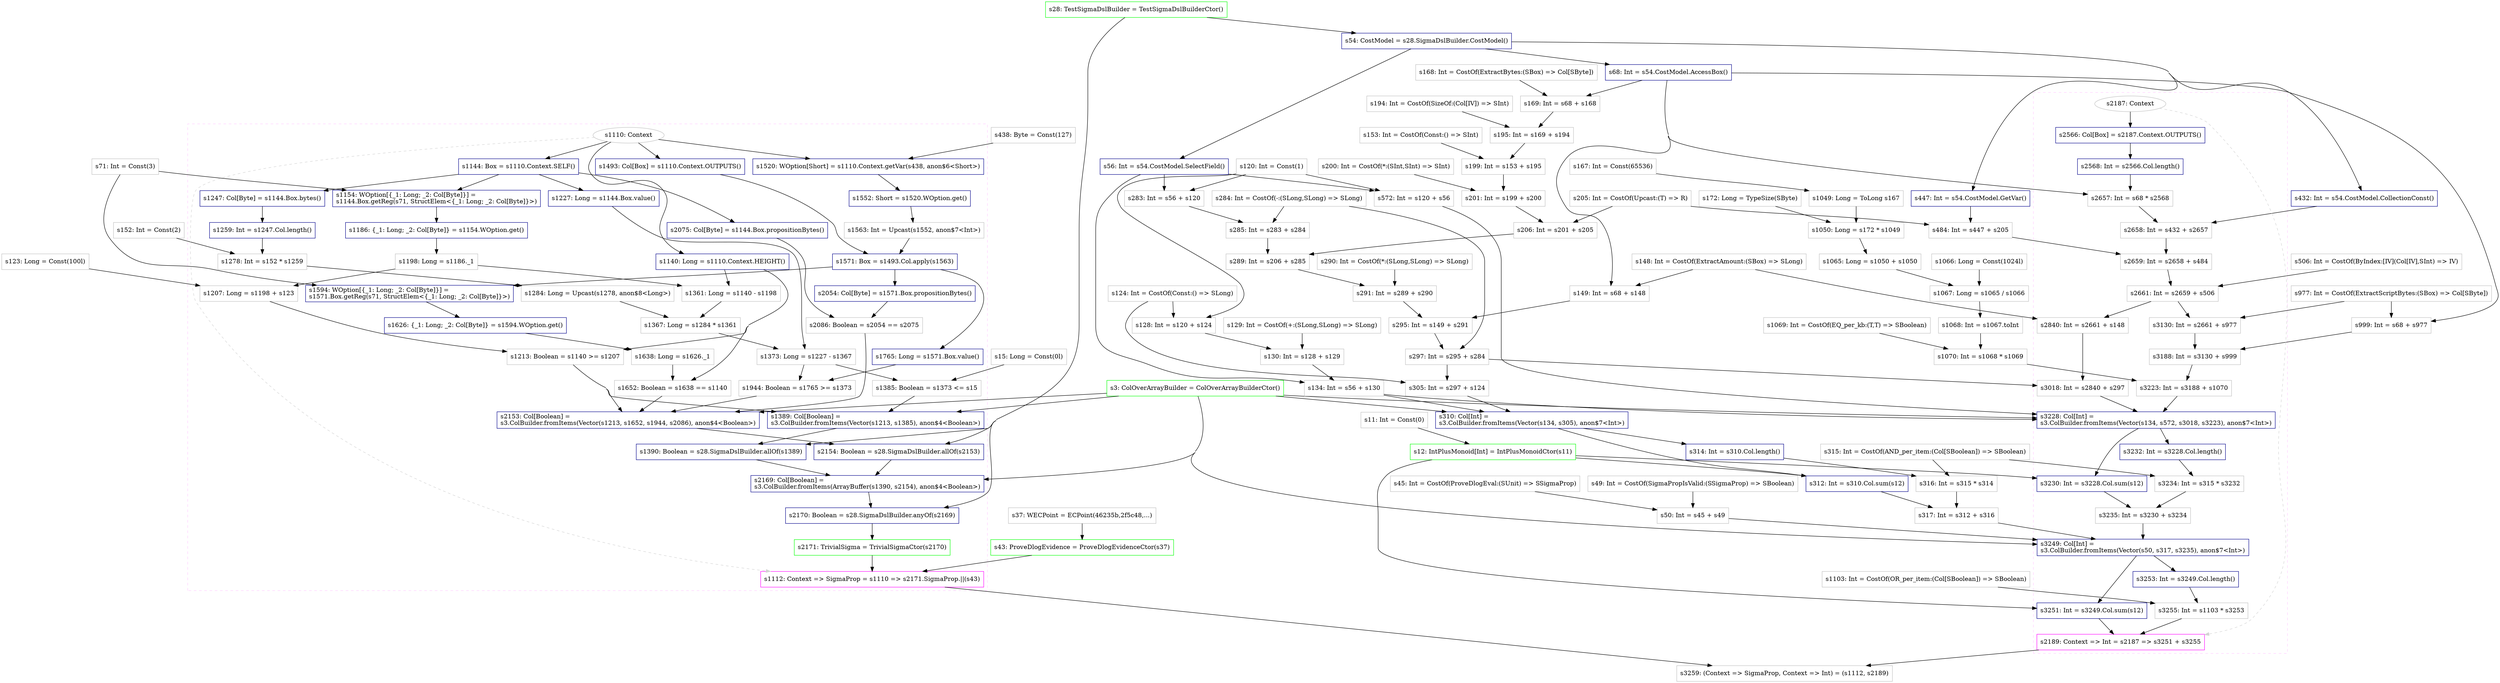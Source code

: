 digraph "Demurrage" {
concentrate=true
node [style=filled, fillcolor=orangered]

"s152" [
label="s152: Int = Const(2)"
shape=box, color=gray, tooltip="s152:Int", style=filled, fillcolor=white
]
"s28" [
label="s28: TestSigmaDslBuilder = TestSigmaDslBuilderCtor()"
shape=box, color=green, tooltip="s28:TestSigmaDslBuilder", style=filled, fillcolor=white
]
"s71" [
label="s71: Int = Const(3)"
shape=box, color=gray, tooltip="s71:Int", style=filled, fillcolor=white
]
"s3" [
label="s3: ColOverArrayBuilder = ColOverArrayBuilderCtor()"
shape=box, color=green, tooltip="s3:ColOverArrayBuilder", style=filled, fillcolor=white
]
"s438" [
label="s438: Byte = Const(127)"
shape=box, color=gray, tooltip="s438:Byte", style=filled, fillcolor=white
]
"s123" [
label="s123: Long = Const(100l)"
shape=box, color=gray, tooltip="s123:Long", style=filled, fillcolor=white
]
"s37" [
label="s37: WECPoint = ECPoint(46235b,2f5c48,...)"
shape=box, color=gray, tooltip="s37:WECPoint", style=filled, fillcolor=white
]
"s43" [
label="s43: ProveDlogEvidence = ProveDlogEvidenceCtor(s37)"
shape=box, color=green, tooltip="s43:ProveDlogEvidence", style=filled, fillcolor=white
]
"s15" [
label="s15: Long = Const(0l)"
shape=box, color=gray, tooltip="s15:Long", style=filled, fillcolor=white
]
subgraph cluster_s1112 {
style=dashed; color="#FFCCFF"
"s1110" [
label="s1110: Context"
shape=oval, color=gray, tooltip="s1110:Context", style=filled, fillcolor=white
]
"s1112" [
label="s1112: Context => SigmaProp = s1110 => s2171.SigmaProp.||(s43)"
shape=box, color=magenta, tooltip="s1112:Context => SigmaProp", style=filled, fillcolor=white
]
{rank=source; s1110}
"s1140" [
label="s1140: Long = s1110.Context.HEIGHT()"
shape=box, color=darkblue, tooltip="s1140:Long", style=filled, fillcolor=white
]
"s1144" [
label="s1144: Box = s1110.Context.SELF()"
shape=box, color=darkblue, tooltip="s1144:Box", style=filled, fillcolor=white
]
"s1154" [
label="s1154: WOption[{_1: Long; _2: Col[Byte]}] =\ls1144.Box.getReg(s71, StructElem<{_1: Long; _2: Col[Byte]}>)\l"
shape=box, color=darkblue, tooltip="s1154:WOption[{_1: Long; _2: Col[Byte]}]", style=filled, fillcolor=white
]
"s1186" [
label="s1186: {_1: Long; _2: Col[Byte]} = s1154.WOption.get()"
shape=box, color=darkblue, tooltip="s1186:{_1: Long; _2: Col[Byte]}", style=filled, fillcolor=white
]
"s1198" [
label="s1198: Long = s1186._1"
shape=box, color=gray, tooltip="s1198:Long", style=filled, fillcolor=white
]
"s1207" [
label="s1207: Long = s1198 + s123"
shape=box, color=gray, tooltip="s1207:Long", style=filled, fillcolor=white
]
"s1213" [
label="s1213: Boolean = s1140 >= s1207"
shape=box, color=gray, tooltip="s1213:Boolean", style=filled, fillcolor=white
]
"s1227" [
label="s1227: Long = s1144.Box.value()"
shape=box, color=darkblue, tooltip="s1227:Long", style=filled, fillcolor=white
]
"s1247" [
label="s1247: Col[Byte] = s1144.Box.bytes()"
shape=box, color=darkblue, tooltip="s1247:Col[Byte]", style=filled, fillcolor=white
]
"s1259" [
label="s1259: Int = s1247.Col.length()"
shape=box, color=darkblue, tooltip="s1259:Int", style=filled, fillcolor=white
]
"s1278" [
label="s1278: Int = s152 * s1259"
shape=box, color=gray, tooltip="s1278:Int", style=filled, fillcolor=white
]
"s1284" [
label="s1284: Long = Upcast(s1278, anon$8<Long>)"
shape=box, color=gray, tooltip="s1284:Long", style=filled, fillcolor=white
]
"s1361" [
label="s1361: Long = s1140 - s1198"
shape=box, color=gray, tooltip="s1361:Long", style=filled, fillcolor=white
]
"s1367" [
label="s1367: Long = s1284 * s1361"
shape=box, color=gray, tooltip="s1367:Long", style=filled, fillcolor=white
]
"s1373" [
label="s1373: Long = s1227 - s1367"
shape=box, color=gray, tooltip="s1373:Long", style=filled, fillcolor=white
]
"s1385" [
label="s1385: Boolean = s1373 <= s15"
shape=box, color=gray, tooltip="s1385:Boolean", style=filled, fillcolor=white
]
"s1389" [
label="s1389: Col[Boolean] =\ls3.ColBuilder.fromItems(Vector(s1213, s1385), anon$4<Boolean>)\l"
shape=box, color=darkblue, tooltip="s1389:Col[Boolean]", style=filled, fillcolor=white
]
"s1390" [
label="s1390: Boolean = s28.SigmaDslBuilder.allOf(s1389)"
shape=box, color=darkblue, tooltip="s1390:Boolean", style=filled, fillcolor=white
]
"s1493" [
label="s1493: Col[Box] = s1110.Context.OUTPUTS()"
shape=box, color=darkblue, tooltip="s1493:Col[Box]", style=filled, fillcolor=white
]
"s1520" [
label="s1520: WOption[Short] = s1110.Context.getVar(s438, anon$6<Short>)"
shape=box, color=darkblue, tooltip="s1520:WOption[Short]", style=filled, fillcolor=white
]
"s1552" [
label="s1552: Short = s1520.WOption.get()"
shape=box, color=darkblue, tooltip="s1552:Short", style=filled, fillcolor=white
]
"s1563" [
label="s1563: Int = Upcast(s1552, anon$7<Int>)"
shape=box, color=gray, tooltip="s1563:Int", style=filled, fillcolor=white
]
"s1571" [
label="s1571: Box = s1493.Col.apply(s1563)"
shape=box, color=darkblue, tooltip="s1571:Box", style=filled, fillcolor=white
]
"s1594" [
label="s1594: WOption[{_1: Long; _2: Col[Byte]}] =\ls1571.Box.getReg(s71, StructElem<{_1: Long; _2: Col[Byte]}>)\l"
shape=box, color=darkblue, tooltip="s1594:WOption[{_1: Long; _2: Col[Byte]}]", style=filled, fillcolor=white
]
"s1626" [
label="s1626: {_1: Long; _2: Col[Byte]} = s1594.WOption.get()"
shape=box, color=darkblue, tooltip="s1626:{_1: Long; _2: Col[Byte]}", style=filled, fillcolor=white
]
"s1638" [
label="s1638: Long = s1626._1"
shape=box, color=gray, tooltip="s1638:Long", style=filled, fillcolor=white
]
"s1652" [
label="s1652: Boolean = s1638 == s1140"
shape=box, color=gray, tooltip="s1652:Boolean", style=filled, fillcolor=white
]
"s1765" [
label="s1765: Long = s1571.Box.value()"
shape=box, color=darkblue, tooltip="s1765:Long", style=filled, fillcolor=white
]
"s1944" [
label="s1944: Boolean = s1765 >= s1373"
shape=box, color=gray, tooltip="s1944:Boolean", style=filled, fillcolor=white
]
"s2054" [
label="s2054: Col[Byte] = s1571.Box.propositionBytes()"
shape=box, color=darkblue, tooltip="s2054:Col[Byte]", style=filled, fillcolor=white
]
"s2075" [
label="s2075: Col[Byte] = s1144.Box.propositionBytes()"
shape=box, color=darkblue, tooltip="s2075:Col[Byte]", style=filled, fillcolor=white
]
"s2086" [
label="s2086: Boolean = s2054 == s2075"
shape=box, color=gray, tooltip="s2086:Boolean", style=filled, fillcolor=white
]
"s2153" [
label="s2153: Col[Boolean] =\ls3.ColBuilder.fromItems(Vector(s1213, s1652, s1944, s2086), anon$4<Boolean>)\l"
shape=box, color=darkblue, tooltip="s2153:Col[Boolean]", style=filled, fillcolor=white
]
"s2154" [
label="s2154: Boolean = s28.SigmaDslBuilder.allOf(s2153)"
shape=box, color=darkblue, tooltip="s2154:Boolean", style=filled, fillcolor=white
]
"s2169" [
label="s2169: Col[Boolean] =\ls3.ColBuilder.fromItems(ArrayBuffer(s1390, s2154), anon$4<Boolean>)\l"
shape=box, color=darkblue, tooltip="s2169:Col[Boolean]", style=filled, fillcolor=white
]
"s2170" [
label="s2170: Boolean = s28.SigmaDslBuilder.anyOf(s2169)"
shape=box, color=darkblue, tooltip="s2170:Boolean", style=filled, fillcolor=white
]
"s2171" [
label="s2171: TrivialSigma = TrivialSigmaCtor(s2170)"
shape=box, color=green, tooltip="s2171:TrivialSigma", style=filled, fillcolor=white
]
{rank=sink; s1112}
}
"s977" [
label="s977: Int = CostOf(ExtractScriptBytes:(SBox) => Col[SByte])"
shape=box, color=gray, tooltip="s977:Int", style=filled, fillcolor=white
]
"s54" [
label="s54: CostModel = s28.SigmaDslBuilder.CostModel()"
shape=box, color=darkblue, tooltip="s54:CostModel", style=filled, fillcolor=white
]
"s68" [
label="s68: Int = s54.CostModel.AccessBox()"
shape=box, color=darkblue, tooltip="s68:Int", style=filled, fillcolor=white
]
"s148" [
label="s148: Int = CostOf(ExtractAmount:(SBox) => SLong)"
shape=box, color=gray, tooltip="s148:Int", style=filled, fillcolor=white
]
"s149" [
label="s149: Int = s68 + s148"
shape=box, color=gray, tooltip="s149:Int", style=filled, fillcolor=white
]
"s153" [
label="s153: Int = CostOf(Const:() => SInt)"
shape=box, color=gray, tooltip="s153:Int", style=filled, fillcolor=white
]
"s168" [
label="s168: Int = CostOf(ExtractBytes:(SBox) => Col[SByte])"
shape=box, color=gray, tooltip="s168:Int", style=filled, fillcolor=white
]
"s169" [
label="s169: Int = s68 + s168"
shape=box, color=gray, tooltip="s169:Int", style=filled, fillcolor=white
]
"s194" [
label="s194: Int = CostOf(SizeOf:(Col[IV]) => SInt)"
shape=box, color=gray, tooltip="s194:Int", style=filled, fillcolor=white
]
"s195" [
label="s195: Int = s169 + s194"
shape=box, color=gray, tooltip="s195:Int", style=filled, fillcolor=white
]
"s199" [
label="s199: Int = s153 + s195"
shape=box, color=gray, tooltip="s199:Int", style=filled, fillcolor=white
]
"s200" [
label="s200: Int = CostOf(*:(SInt,SInt) => SInt)"
shape=box, color=gray, tooltip="s200:Int", style=filled, fillcolor=white
]
"s201" [
label="s201: Int = s199 + s200"
shape=box, color=gray, tooltip="s201:Int", style=filled, fillcolor=white
]
"s205" [
label="s205: Int = CostOf(Upcast:(T) => R)"
shape=box, color=gray, tooltip="s205:Int", style=filled, fillcolor=white
]
"s206" [
label="s206: Int = s201 + s205"
shape=box, color=gray, tooltip="s206:Int", style=filled, fillcolor=white
]
"s56" [
label="s56: Int = s54.CostModel.SelectField()"
shape=box, color=darkblue, tooltip="s56:Int", style=filled, fillcolor=white
]
"s120" [
label="s120: Int = Const(1)"
shape=box, color=gray, tooltip="s120:Int", style=filled, fillcolor=white
]
"s283" [
label="s283: Int = s56 + s120"
shape=box, color=gray, tooltip="s283:Int", style=filled, fillcolor=white
]
"s284" [
label="s284: Int = CostOf(-:(SLong,SLong) => SLong)"
shape=box, color=gray, tooltip="s284:Int", style=filled, fillcolor=white
]
"s285" [
label="s285: Int = s283 + s284"
shape=box, color=gray, tooltip="s285:Int", style=filled, fillcolor=white
]
"s289" [
label="s289: Int = s206 + s285"
shape=box, color=gray, tooltip="s289:Int", style=filled, fillcolor=white
]
"s290" [
label="s290: Int = CostOf(*:(SLong,SLong) => SLong)"
shape=box, color=gray, tooltip="s290:Int", style=filled, fillcolor=white
]
"s291" [
label="s291: Int = s289 + s290"
shape=box, color=gray, tooltip="s291:Int", style=filled, fillcolor=white
]
"s295" [
label="s295: Int = s149 + s291"
shape=box, color=gray, tooltip="s295:Int", style=filled, fillcolor=white
]
"s297" [
label="s297: Int = s295 + s284"
shape=box, color=gray, tooltip="s297:Int", style=filled, fillcolor=white
]
"s447" [
label="s447: Int = s54.CostModel.GetVar()"
shape=box, color=darkblue, tooltip="s447:Int", style=filled, fillcolor=white
]
"s484" [
label="s484: Int = s447 + s205"
shape=box, color=gray, tooltip="s484:Int", style=filled, fillcolor=white
]
"s124" [
label="s124: Int = CostOf(Const:() => SLong)"
shape=box, color=gray, tooltip="s124:Int", style=filled, fillcolor=white
]
"s128" [
label="s128: Int = s120 + s124"
shape=box, color=gray, tooltip="s128:Int", style=filled, fillcolor=white
]
"s129" [
label="s129: Int = CostOf(+:(SLong,SLong) => SLong)"
shape=box, color=gray, tooltip="s129:Int", style=filled, fillcolor=white
]
"s130" [
label="s130: Int = s128 + s129"
shape=box, color=gray, tooltip="s130:Int", style=filled, fillcolor=white
]
"s134" [
label="s134: Int = s56 + s130"
shape=box, color=gray, tooltip="s134:Int", style=filled, fillcolor=white
]
"s305" [
label="s305: Int = s297 + s124"
shape=box, color=gray, tooltip="s305:Int", style=filled, fillcolor=white
]
"s310" [
label="s310: Col[Int] =\ls3.ColBuilder.fromItems(Vector(s134, s305), anon$7<Int>)\l"
shape=box, color=darkblue, tooltip="s310:Col[Int]", style=filled, fillcolor=white
]
"s11" [
label="s11: Int = Const(0)"
shape=box, color=gray, tooltip="s11:Int", style=filled, fillcolor=white
]
"s12" [
label="s12: IntPlusMonoid[Int] = IntPlusMonoidCtor(s11)"
shape=box, color=green, tooltip="s12:IntPlusMonoid[Int]", style=filled, fillcolor=white
]
"s312" [
label="s312: Int = s310.Col.sum(s12)"
shape=box, color=darkblue, tooltip="s312:Int", style=filled, fillcolor=white
]
"s315" [
label="s315: Int = CostOf(AND_per_item:(Col[SBoolean]) => SBoolean)"
shape=box, color=gray, tooltip="s315:Int", style=filled, fillcolor=white
]
"s314" [
label="s314: Int = s310.Col.length()"
shape=box, color=darkblue, tooltip="s314:Int", style=filled, fillcolor=white
]
"s316" [
label="s316: Int = s315 * s314"
shape=box, color=gray, tooltip="s316:Int", style=filled, fillcolor=white
]
"s317" [
label="s317: Int = s312 + s316"
shape=box, color=gray, tooltip="s317:Int", style=filled, fillcolor=white
]
"s1103" [
label="s1103: Int = CostOf(OR_per_item:(Col[SBoolean]) => SBoolean)"
shape=box, color=gray, tooltip="s1103:Int", style=filled, fillcolor=white
]
"s572" [
label="s572: Int = s120 + s56"
shape=box, color=gray, tooltip="s572:Int", style=filled, fillcolor=white
]
"s172" [
label="s172: Long = TypeSize(SByte)"
shape=box, color=gray, tooltip="s172:Long", style=filled, fillcolor=white
]
"s167" [
label="s167: Int = Const(65536)"
shape=box, color=gray, tooltip="s167:Int", style=filled, fillcolor=white
]
"s1049" [
label="s1049: Long = ToLong s167"
shape=box, color=gray, tooltip="s1049:Long", style=filled, fillcolor=white
]
"s1050" [
label="s1050: Long = s172 * s1049"
shape=box, color=gray, tooltip="s1050:Long", style=filled, fillcolor=white
]
"s1065" [
label="s1065: Long = s1050 + s1050"
shape=box, color=gray, tooltip="s1065:Long", style=filled, fillcolor=white
]
"s1066" [
label="s1066: Long = Const(1024l)"
shape=box, color=gray, tooltip="s1066:Long", style=filled, fillcolor=white
]
"s1067" [
label="s1067: Long = s1065 / s1066"
shape=box, color=gray, tooltip="s1067:Long", style=filled, fillcolor=white
]
"s1068" [
label="s1068: Int = s1067.toInt"
shape=box, color=gray, tooltip="s1068:Int", style=filled, fillcolor=white
]
"s1069" [
label="s1069: Int = CostOf(EQ_per_kb:(T,T) => SBoolean)"
shape=box, color=gray, tooltip="s1069:Int", style=filled, fillcolor=white
]
"s1070" [
label="s1070: Int = s1068 * s1069"
shape=box, color=gray, tooltip="s1070:Int", style=filled, fillcolor=white
]
"s45" [
label="s45: Int = CostOf(ProveDlogEval:(SUnit) => SSigmaProp)"
shape=box, color=gray, tooltip="s45:Int", style=filled, fillcolor=white
]
"s49" [
label="s49: Int = CostOf(SigmaPropIsValid:(SSigmaProp) => SBoolean)"
shape=box, color=gray, tooltip="s49:Int", style=filled, fillcolor=white
]
"s50" [
label="s50: Int = s45 + s49"
shape=box, color=gray, tooltip="s50:Int", style=filled, fillcolor=white
]
"s999" [
label="s999: Int = s68 + s977"
shape=box, color=gray, tooltip="s999:Int", style=filled, fillcolor=white
]
"s432" [
label="s432: Int = s54.CostModel.CollectionConst()"
shape=box, color=darkblue, tooltip="s432:Int", style=filled, fillcolor=white
]
"s506" [
label="s506: Int = CostOf(ByIndex:[IV](Col[IV],SInt) => IV)"
shape=box, color=gray, tooltip="s506:Int", style=filled, fillcolor=white
]
subgraph cluster_s2189 {
style=dashed; color="#FFCCFF"
"s2187" [
label="s2187: Context"
shape=oval, color=gray, tooltip="s2187:Context", style=filled, fillcolor=white
]
"s2189" [
label="s2189: Context => Int = s2187 => s3251 + s3255"
shape=box, color=magenta, tooltip="s2189:Context => Int", style=filled, fillcolor=white
]
{rank=source; s2187}
"s2566" [
label="s2566: Col[Box] = s2187.Context.OUTPUTS()"
shape=box, color=darkblue, tooltip="s2566:Col[Box]", style=filled, fillcolor=white
]
"s2568" [
label="s2568: Int = s2566.Col.length()"
shape=box, color=darkblue, tooltip="s2568:Int", style=filled, fillcolor=white
]
"s2657" [
label="s2657: Int = s68 * s2568"
shape=box, color=gray, tooltip="s2657:Int", style=filled, fillcolor=white
]
"s2658" [
label="s2658: Int = s432 + s2657"
shape=box, color=gray, tooltip="s2658:Int", style=filled, fillcolor=white
]
"s2659" [
label="s2659: Int = s2658 + s484"
shape=box, color=gray, tooltip="s2659:Int", style=filled, fillcolor=white
]
"s2661" [
label="s2661: Int = s2659 + s506"
shape=box, color=gray, tooltip="s2661:Int", style=filled, fillcolor=white
]
"s2840" [
label="s2840: Int = s2661 + s148"
shape=box, color=gray, tooltip="s2840:Int", style=filled, fillcolor=white
]
"s3018" [
label="s3018: Int = s2840 + s297"
shape=box, color=gray, tooltip="s3018:Int", style=filled, fillcolor=white
]
"s3130" [
label="s3130: Int = s2661 + s977"
shape=box, color=gray, tooltip="s3130:Int", style=filled, fillcolor=white
]
"s3188" [
label="s3188: Int = s3130 + s999"
shape=box, color=gray, tooltip="s3188:Int", style=filled, fillcolor=white
]
"s3223" [
label="s3223: Int = s3188 + s1070"
shape=box, color=gray, tooltip="s3223:Int", style=filled, fillcolor=white
]
"s3228" [
label="s3228: Col[Int] =\ls3.ColBuilder.fromItems(Vector(s134, s572, s3018, s3223), anon$7<Int>)\l"
shape=box, color=darkblue, tooltip="s3228:Col[Int]", style=filled, fillcolor=white
]
"s3230" [
label="s3230: Int = s3228.Col.sum(s12)"
shape=box, color=darkblue, tooltip="s3230:Int", style=filled, fillcolor=white
]
"s3232" [
label="s3232: Int = s3228.Col.length()"
shape=box, color=darkblue, tooltip="s3232:Int", style=filled, fillcolor=white
]
"s3234" [
label="s3234: Int = s315 * s3232"
shape=box, color=gray, tooltip="s3234:Int", style=filled, fillcolor=white
]
"s3235" [
label="s3235: Int = s3230 + s3234"
shape=box, color=gray, tooltip="s3235:Int", style=filled, fillcolor=white
]
"s3249" [
label="s3249: Col[Int] =\ls3.ColBuilder.fromItems(Vector(s50, s317, s3235), anon$7<Int>)\l"
shape=box, color=darkblue, tooltip="s3249:Col[Int]", style=filled, fillcolor=white
]
"s3251" [
label="s3251: Int = s3249.Col.sum(s12)"
shape=box, color=darkblue, tooltip="s3251:Int", style=filled, fillcolor=white
]
"s3253" [
label="s3253: Int = s3249.Col.length()"
shape=box, color=darkblue, tooltip="s3253:Int", style=filled, fillcolor=white
]
"s3255" [
label="s3255: Int = s1103 * s3253"
shape=box, color=gray, tooltip="s3255:Int", style=filled, fillcolor=white
]
{rank=sink; s2189}
}
"s3259" [
label="s3259: (Context => SigmaProp, Context => Int) = (s1112, s2189)"
shape=box, color=gray, tooltip="s3259:(Context => SigmaProp, Context => Int)", style=filled, fillcolor=white
]
"s1067" -> "s1068" [style=solid]
"s3228" -> "s3230" [style=solid]
"s12" -> "s3230" [style=solid]
"s2658" -> "s2659" [style=solid]
"s484" -> "s2659" [style=solid]
"s54" -> "s56" [style=solid]
"s3249" -> "s3253" [style=solid]
"s3" -> "s3249" [style=solid]
"s50" -> "s3249" [style=solid]
"s317" -> "s3249" [style=solid]
"s3235" -> "s3249" [style=solid]
"s3" -> "s2169" [style=solid]
"s1390" -> "s2169" [style=solid]
"s2154" -> "s2169" [style=solid]
"s1144" -> "s1247" [style=solid]
"s206" -> "s289" [style=solid]
"s285" -> "s289" [style=solid]
"s315" -> "s316" [style=solid]
"s314" -> "s316" [style=solid]
"s1227" -> "s1373" [style=solid]
"s1367" -> "s1373" [style=solid]
"s28" -> "s2154" [style=solid]
"s2153" -> "s2154" [style=solid]
"s310" -> "s312" [style=solid]
"s12" -> "s312" [style=solid]
"s201" -> "s206" [style=solid]
"s205" -> "s206" [style=solid]
"s199" -> "s201" [style=solid]
"s200" -> "s201" [style=solid]
"s1065" -> "s1067" [style=solid]
"s1066" -> "s1067" [style=solid]
"s295" -> "s297" [style=solid]
"s284" -> "s297" [style=solid]
"s447" -> "s484" [style=solid]
"s205" -> "s484" [style=solid]
"s283" -> "s285" [style=solid]
"s284" -> "s285" [style=solid]
"s2661" -> "s2840" [style=solid]
"s148" -> "s2840" [style=solid]
"s1247" -> "s1259" [style=solid]
"s312" -> "s317" [style=solid]
"s316" -> "s317" [style=solid]
"s1144" -> "s1227" [style=solid]
"s68" -> "s169" [style=solid]
"s168" -> "s169" [style=solid]
"s2840" -> "s3018" [style=solid]
"s297" -> "s3018" [style=solid]
"s1110" -> "s1493" [style=solid]
"s1140" -> "s1361" [style=solid]
"s1198" -> "s1361" [style=solid]
"s1198" -> "s1207" [style=solid]
"s123" -> "s1207" [style=solid]
"s3" -> "s2153" [style=solid]
"s1213" -> "s2153" [style=solid]
"s1652" -> "s2153" [style=solid]
"s1944" -> "s2153" [style=solid]
"s2086" -> "s2153" [style=solid]
"s1520" -> "s1552" [style=solid]
"s172" -> "s1050" [style=solid]
"s1049" -> "s1050" [style=solid]
"s2187" -> "s2566" [style=solid]
"s56" -> "s134" [style=solid]
"s130" -> "s134" [style=solid]
"s120" -> "s128" [style=solid]
"s124" -> "s128" [style=solid]
"s1552" -> "s1563" [style=solid]
"s2187" -> "s2189" [style=dashed, color=lightgray, weight=0]
"s3251" -> "s2189" [style=solid]
"s3255" -> "s2189" [style=solid]
"s152" -> "s1278" [style=solid]
"s1259" -> "s1278" [style=solid]
"s2661" -> "s3130" [style=solid]
"s977" -> "s3130" [style=solid]
"s68" -> "s149" [style=solid]
"s148" -> "s149" [style=solid]
"s1144" -> "s1154" [style=solid]
"s71" -> "s1154" [style=solid]
"s315" -> "s3234" [style=solid]
"s3232" -> "s3234" [style=solid]
"s3" -> "s1389" [style=solid]
"s1213" -> "s1389" [style=solid]
"s1385" -> "s1389" [style=solid]
"s1103" -> "s3255" [style=solid]
"s3253" -> "s3255" [style=solid]
"s68" -> "s2657" [style=solid]
"s2568" -> "s2657" [style=solid]
"s1638" -> "s1652" [style=solid]
"s1140" -> "s1652" [style=solid]
"s2566" -> "s2568" [style=solid]
"s289" -> "s291" [style=solid]
"s290" -> "s291" [style=solid]
"s1110" -> "s1520" [style=solid]
"s438" -> "s1520" [style=solid]
"s3188" -> "s3223" [style=solid]
"s1070" -> "s3223" [style=solid]
"s11" -> "s12" [style=solid]
"s28" -> "s54" [style=solid]
"s120" -> "s572" [style=solid]
"s56" -> "s572" [style=solid]
"s1571" -> "s1765" [style=solid]
"s1626" -> "s1638" [style=solid]
"s3249" -> "s3251" [style=solid]
"s12" -> "s3251" [style=solid]
"s1110" -> "s1144" [style=solid]
"s1493" -> "s1571" [style=solid]
"s1563" -> "s1571" [style=solid]
"s1110" -> "s1112" [style=dashed, color=lightgray, weight=0]
"s2171" -> "s1112" [style=solid]
"s43" -> "s1112" [style=solid]
"s1144" -> "s2075" [style=solid]
"s1186" -> "s1198" [style=solid]
"s128" -> "s130" [style=solid]
"s129" -> "s130" [style=solid]
"s1571" -> "s1594" [style=solid]
"s71" -> "s1594" [style=solid]
"s2170" -> "s2171" [style=solid]
"s1140" -> "s1213" [style=solid]
"s1207" -> "s1213" [style=solid]
"s2054" -> "s2086" [style=solid]
"s2075" -> "s2086" [style=solid]
"s1594" -> "s1626" [style=solid]
"s1571" -> "s2054" [style=solid]
"s167" -> "s1049" [style=solid]
"s149" -> "s295" [style=solid]
"s291" -> "s295" [style=solid]
"s1068" -> "s1070" [style=solid]
"s1069" -> "s1070" [style=solid]
"s2659" -> "s2661" [style=solid]
"s506" -> "s2661" [style=solid]
"s3" -> "s3228" [style=solid]
"s134" -> "s3228" [style=solid]
"s572" -> "s3228" [style=solid]
"s3018" -> "s3228" [style=solid]
"s3223" -> "s3228" [style=solid]
"s3" -> "s310" [style=solid]
"s134" -> "s310" [style=solid]
"s305" -> "s310" [style=solid]
"s45" -> "s50" [style=solid]
"s49" -> "s50" [style=solid]
"s153" -> "s199" [style=solid]
"s195" -> "s199" [style=solid]
"s1154" -> "s1186" [style=solid]
"s1278" -> "s1284" [style=solid]
"s1110" -> "s1140" [style=solid]
"s310" -> "s314" [style=solid]
"s37" -> "s43" [style=solid]
"s3130" -> "s3188" [style=solid]
"s999" -> "s3188" [style=solid]
"s28" -> "s1390" [style=solid]
"s1389" -> "s1390" [style=solid]
"s432" -> "s2658" [style=solid]
"s2657" -> "s2658" [style=solid]
"s1373" -> "s1385" [style=solid]
"s15" -> "s1385" [style=solid]
"s3230" -> "s3235" [style=solid]
"s3234" -> "s3235" [style=solid]
"s68" -> "s999" [style=solid]
"s977" -> "s999" [style=solid]
"s54" -> "s447" [style=solid]
"s3228" -> "s3232" [style=solid]
"s54" -> "s432" [style=solid]
"s297" -> "s305" [style=solid]
"s124" -> "s305" [style=solid]
"s169" -> "s195" [style=solid]
"s194" -> "s195" [style=solid]
"s1050" -> "s1065" [style=solid]
"s1050" -> "s1065" [style=solid]
"s56" -> "s283" [style=solid]
"s120" -> "s283" [style=solid]
"s1112" -> "s3259" [style=solid]
"s2189" -> "s3259" [style=solid]
"s54" -> "s68" [style=solid]
"s1765" -> "s1944" [style=solid]
"s1373" -> "s1944" [style=solid]
"s1284" -> "s1367" [style=solid]
"s1361" -> "s1367" [style=solid]
"s28" -> "s2170" [style=solid]
"s2169" -> "s2170" [style=solid]
}
